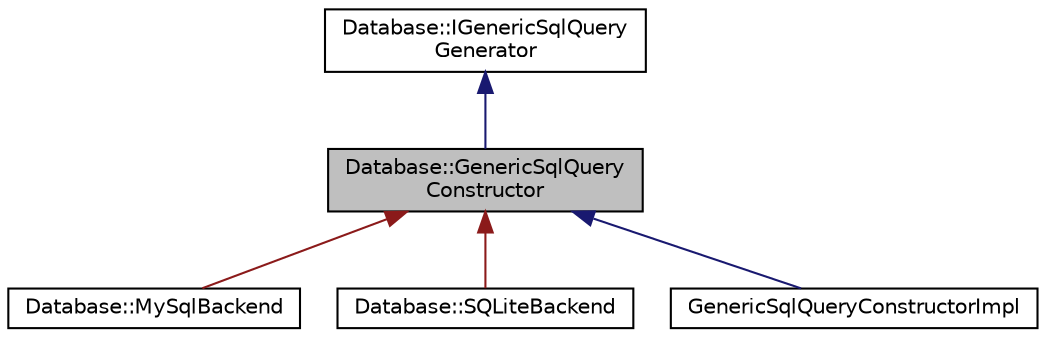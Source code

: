 digraph "Database::GenericSqlQueryConstructor"
{
 // LATEX_PDF_SIZE
  edge [fontname="Helvetica",fontsize="10",labelfontname="Helvetica",labelfontsize="10"];
  node [fontname="Helvetica",fontsize="10",shape=record];
  Node1 [label="Database::GenericSqlQuery\lConstructor",height=0.2,width=0.4,color="black", fillcolor="grey75", style="filled", fontcolor="black",tooltip=" "];
  Node2 -> Node1 [dir="back",color="midnightblue",fontsize="10",style="solid",fontname="Helvetica"];
  Node2 [label="Database::IGenericSqlQuery\lGenerator",height=0.2,width=0.4,color="black", fillcolor="white", style="filled",URL="$struct_database_1_1_i_generic_sql_query_generator.html",tooltip=" "];
  Node1 -> Node3 [dir="back",color="firebrick4",fontsize="10",style="solid",fontname="Helvetica"];
  Node3 [label="Database::MySqlBackend",height=0.2,width=0.4,color="black", fillcolor="white", style="filled",URL="$class_database_1_1_my_sql_backend.html",tooltip=" "];
  Node1 -> Node4 [dir="back",color="firebrick4",fontsize="10",style="solid",fontname="Helvetica"];
  Node4 [label="Database::SQLiteBackend",height=0.2,width=0.4,color="black", fillcolor="white", style="filled",URL="$class_database_1_1_s_q_lite_backend.html",tooltip=" "];
  Node1 -> Node5 [dir="back",color="midnightblue",fontsize="10",style="solid",fontname="Helvetica"];
  Node5 [label="GenericSqlQueryConstructorImpl",height=0.2,width=0.4,color="black", fillcolor="white", style="filled",URL="$struct_generic_sql_query_constructor_impl.html",tooltip=" "];
}

